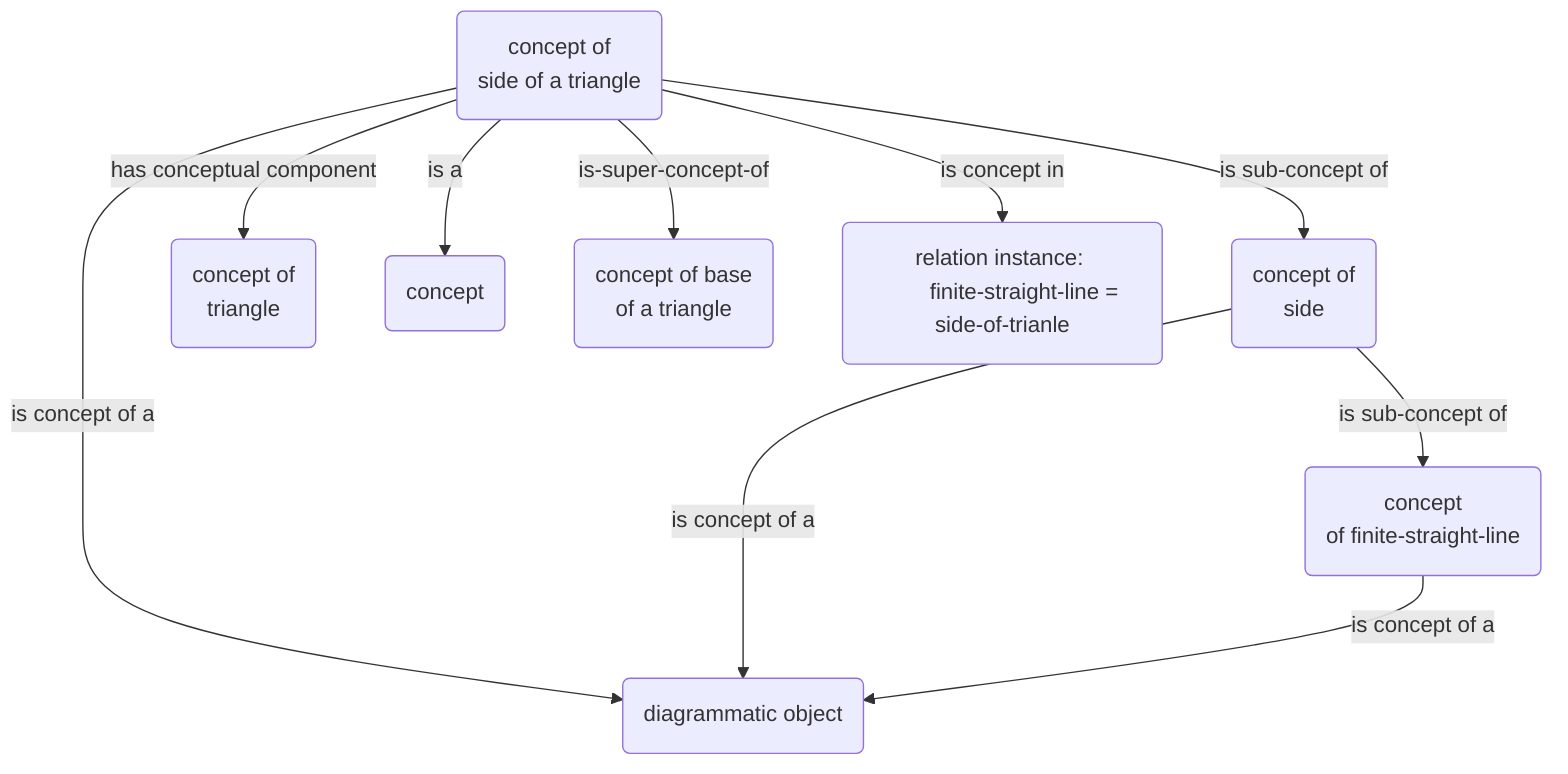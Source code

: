 graph TD

    A(concept of 
        side of a triangle) -->|is sub-concept of| B(concept of 
            side)

    A -->|is concept of a| C(diagrammatic object)
    
    B -->|is sub-concept of| D(concept 
        of finite-straight-line)
    
    A -->|has conceptual component| E(concept of 
        triangle)
    
    A -->|is a| F(concept)
    
    A -->|is-super-concept-of| G(concept of base 
        of a triangle)
    
    A -->|is concept in| H(relation instance: 
        finite-straight-line = side-of-trianle)

    B -->|is concept of a| C

    D -->|is concept of a| C